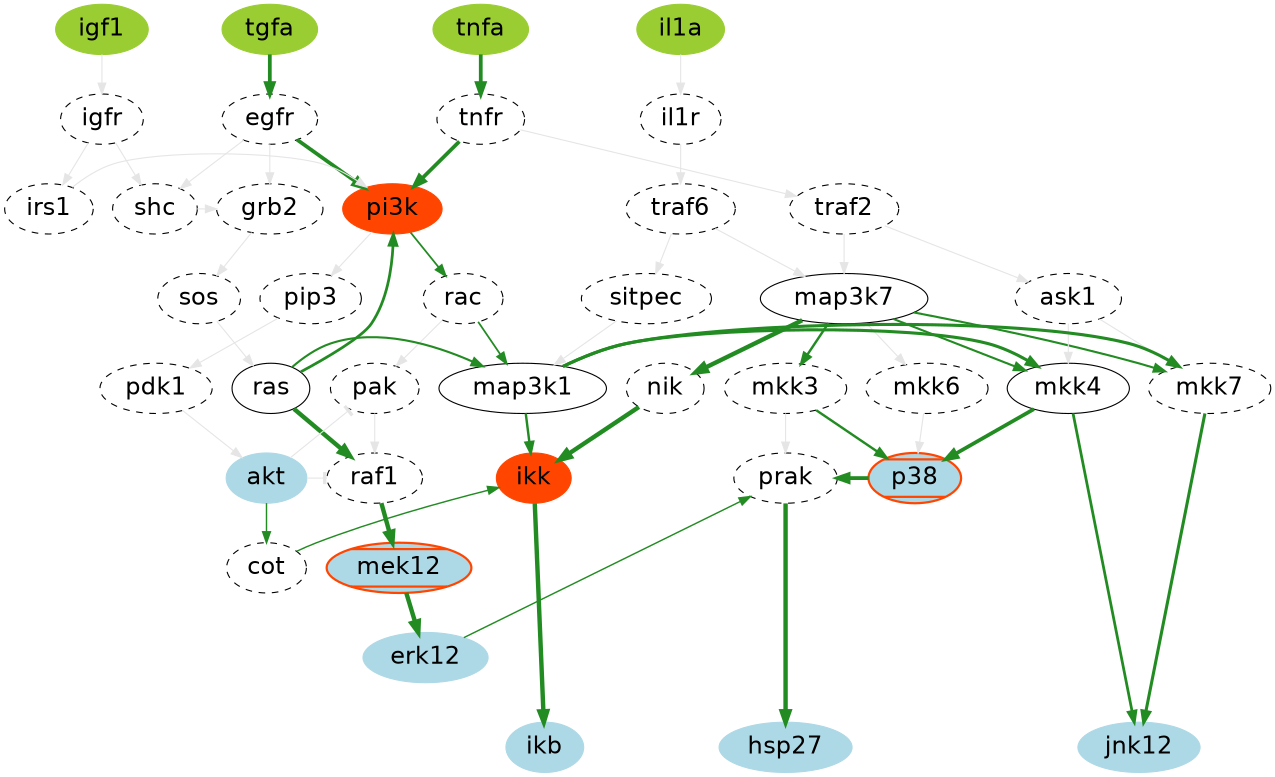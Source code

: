digraph G{
size="8.5,11";
{rank=source;13;24;31;36;}
{rank=same;15;20;29;30;}
{rank=same;8;11;19;22;25;27;}
{rank=same;2;3;5;16;26;37;}
{rank=same;4;9;10;12;14;23;28;33;35;}
{rank=same;1;6;17;18;21;}
{rank=same;7;32;}
{rank=same;34;}
{rank=sink;38;39;40;}
1 [color="black" shape="ellipse" style="dashed" label="prak" fontname=Helvetica fontsize=22.0 ];
2 [color="black" shape="ellipse" style="solid" label="map3k7" fontname=Helvetica fontsize=22.0 ];
3 [color="black" shape="ellipse" style="dashed" label="pip3" fontname=Helvetica fontsize=22.0 ];
4 [color="black" shape="ellipse" style="dashed" label="pak" fontname=Helvetica fontsize=22.0 ];
5 [color="black" shape="ellipse" style="dashed" label="rac" fontname=Helvetica fontsize=22.0 ];
6 [color="black" shape="ellipse" style="dashed" label="raf1" fontname=Helvetica fontsize=22.0 ];
7 [fillcolor="lightblue" color="orangered" shape="ellipse" style="filled, bold, diagonals" label="mek12" fontname=Helvetica fontsize=22.0 ];
8 [color="black" shape="ellipse" style="dashed" label="irs1" fontname=Helvetica fontsize=22.0 ];
9 [color="black" shape="ellipse" style="dashed" label="nik" fontname=Helvetica fontsize=22.0 ];
10 [color="black" shape="ellipse" style="solid" label="map3k1" fontname=Helvetica fontsize=22.0 ];
11 [color="black" shape="ellipse" style="dashed" label="grb2" fontname=Helvetica fontsize=22.0 ];
12 [color="black" shape="ellipse" style="solid" label="mkk4" fontname=Helvetica fontsize=22.0 ];
13 [color="olivedrab3" shape="ellipse" style="filled" label="igf1" fontname=Helvetica fontsize=22.0 ];
14 [color="black" shape="ellipse" style="dashed" label="mkk7" fontname=Helvetica fontsize=22.0 ];
15 [color="black" shape="ellipse" style="dashed" label="igfr" fontname=Helvetica fontsize=22.0 ];
16 [color="black" shape="ellipse" style="dashed" label="sos" fontname=Helvetica fontsize=22.0 ];
17 [color="orangered" shape="ellipse" style="filled" label="ikk" fontname=Helvetica fontsize=22.0 ];
18 [color="lightblue" shape="ellipse" style="filled" label="akt" fontname=Helvetica fontsize=22.0 ];
19 [color="black" shape="ellipse" style="dashed" label="traf6" fontname=Helvetica fontsize=22.0 ];
20 [color="black" shape="ellipse" style="dashed" label="il1r" fontname=Helvetica fontsize=22.0 ];
21 [fillcolor="lightblue" color="orangered" shape="ellipse" style="filled, bold, diagonals" label="p38" fontname=Helvetica fontsize=22.0 ];
22 [color="black" shape="ellipse" style="dashed" label="shc" fontname=Helvetica fontsize=22.0 ];
23 [color="black" shape="ellipse" style="dashed" label="mkk6" fontname=Helvetica fontsize=22.0 ];
24 [color="olivedrab3" shape="ellipse" style="filled" label="tgfa" fontname=Helvetica fontsize=22.0 ];
25 [color="black" shape="ellipse" style="dashed" label="traf2" fontname=Helvetica fontsize=22.0 ];
26 [color="black" shape="ellipse" style="dashed" label="sitpec" fontname=Helvetica fontsize=22.0 ];
27 [color="orangered" shape="ellipse" style="filled" label="pi3k" fontname=Helvetica fontsize=22.0 ];
28 [color="black" shape="ellipse" style="solid" label="ras" fontname=Helvetica fontsize=22.0 ];
29 [color="black" shape="ellipse" style="dashed" label="egfr" fontname=Helvetica fontsize=22.0 ];
30 [color="black" shape="ellipse" style="dashed" label="tnfr" fontname=Helvetica fontsize=22.0 ];
31 [color="olivedrab3" shape="ellipse" style="filled" label="il1a" fontname=Helvetica fontsize=22.0 ];
32 [color="black" shape="ellipse" style="dashed" label="cot" fontname=Helvetica fontsize=22.0 ];
33 [color="black" shape="ellipse" style="dashed" label="mkk3" fontname=Helvetica fontsize=22.0 ];
34 [color="lightblue" shape="ellipse" style="filled" label="erk12" fontname=Helvetica fontsize=22.0 ];
35 [color="black" shape="ellipse" style="dashed" label="pdk1" fontname=Helvetica fontsize=22.0 ];
36 [color="olivedrab3" shape="ellipse" style="filled" label="tnfa" fontname=Helvetica fontsize=22.0 ];
37 [color="black" shape="ellipse" style="dashed" label="ask1" fontname=Helvetica fontsize=22.0 ];
38 [color="lightblue" shape="ellipse" style="filled" label="hsp27" fontname=Helvetica fontsize=22.0 ];
39 [color="lightblue" shape="ellipse" style="filled" label="jnk12" fontname=Helvetica fontsize=22.0 ];
40 [color="lightblue" shape="ellipse" style="filled" label="ikb" fontname=Helvetica fontsize=22.0 ];
1 -> 38[ color="forestgreen" label="" weight="1.000000" penwidth="4" arrowhead="normal" style="solid"];
2 -> 14[ color="forestgreen" label="" weight="1.000000" penwidth="1.9" arrowhead="normal" style="solid"];
2 -> 9[ color="forestgreen" label="" weight="1.000000" penwidth="4" arrowhead="normal" style="solid"];
2 -> 33[ color="forestgreen" label="" weight="1.000000" penwidth="2.2" arrowhead="normal" style="solid"];
2 -> 23[ color="grey90" label="" weight="1.000000" penwidth="1" arrowhead="normal" style="solid"];
2 -> 12[ color="forestgreen" label="" weight="1.000000" penwidth="1.9" arrowhead="normal" style="solid"];
3 -> 35[ color="grey90" label="" weight="1.000000" penwidth="1" arrowhead="normal" style="solid"];
4 -> 6[ color="grey90" label="" weight="1.000000" penwidth="1" arrowhead="normal" style="solid"];
5 -> 10[ color="forestgreen" label="" weight="1.000000" penwidth="1.6" arrowhead="normal" style="solid"];
5 -> 4[ color="grey90" label="" weight="1.000000" penwidth="1" arrowhead="normal" style="solid"];
6 -> 7[ color="forestgreen" label="" weight="1.000000" penwidth="4" arrowhead="normal" style="solid"];
7 -> 34[ color="forestgreen" label="" weight="1.000000" penwidth="4" arrowhead="normal" style="solid"];
8 -> 27[ color="grey90" label="" weight="1.000000" penwidth="1" arrowhead="normal" style="solid"];
9 -> 17[ color="forestgreen" label="" weight="1.000000" penwidth="4" arrowhead="normal" style="solid"];
10 -> 14[ color="forestgreen" label="" weight="1.000000" penwidth="2.8" arrowhead="normal" style="solid"];
10 -> 17[ color="forestgreen" label="" weight="1.000000" penwidth="2.2" arrowhead="normal" style="solid"];
10 -> 12[ color="forestgreen" label="" weight="1.000000" penwidth="2.8" arrowhead="normal" style="solid"];
11 -> 16[ color="grey90" label="" weight="1.000000" penwidth="1" arrowhead="normal" style="solid"];
12 -> 21[ color="forestgreen" label="" weight="1.000000" penwidth="3.4" arrowhead="normal" style="solid"];
12 -> 39[ color="forestgreen" label="" weight="1.000000" penwidth="2.5" arrowhead="normal" style="solid"];
13 -> 15[ color="grey90" label="" weight="1.000000" penwidth="1" arrowhead="normal" style="solid"];
14 -> 39[ color="forestgreen" label="" weight="1.000000" penwidth="2.8" arrowhead="normal" style="solid"];
15 -> 8[ color="grey90" label="" weight="1.000000" penwidth="1" arrowhead="normal" style="solid"];
15 -> 22[ color="grey90" label="" weight="1.000000" penwidth="1" arrowhead="normal" style="solid"];
16 -> 28[ color="grey90" label="" weight="1.000000" penwidth="1" arrowhead="normal" style="solid"];
17 -> 40[ color="forestgreen" label="" weight="1.000000" penwidth="4" arrowhead="normal" style="solid"];
18 -> 6[ color="grey90" label="" weight="1.000000" penwidth="1" arrowhead="tee" style="solid"];
18 -> 32[ color="forestgreen" label="" weight="1.000000" penwidth="1.3" arrowhead="normal" style="solid"];
18 -> 4[ color="grey90" label="" weight="1.000000" penwidth="1" arrowhead="tee" style="solid"];
19 -> 26[ color="grey90" label="" weight="1.000000" penwidth="1" arrowhead="normal" style="solid"];
19 -> 2[ color="grey90" label="" weight="1.000000" penwidth="1" arrowhead="normal" style="solid"];
20 -> 19[ color="grey90" label="" weight="1.000000" penwidth="1" arrowhead="normal" style="solid"];
21 -> 1[ color="forestgreen" label="" weight="1.000000" penwidth="3.4" arrowhead="normal" style="solid"];
22 -> 11[ color="grey90" label="" weight="1.000000" penwidth="1" arrowhead="normal" style="solid"];
23 -> 21[ color="grey90" label="" weight="1.000000" penwidth="1" arrowhead="normal" style="solid"];
24 -> 29[ color="forestgreen" label="" weight="1.000000" penwidth="3.4" arrowhead="normal" style="solid"];
25 -> 37[ color="grey90" label="" weight="1.000000" penwidth="1" arrowhead="normal" style="solid"];
25 -> 2[ color="grey90" label="" weight="1.000000" penwidth="1" arrowhead="normal" style="solid"];
26 -> 10[ color="grey90" label="" weight="1.000000" penwidth="1" arrowhead="normal" style="solid"];
27 -> 5[ color="forestgreen" label="" weight="1.000000" penwidth="1.6" arrowhead="normal" style="solid"];
27 -> 3[ color="grey90" label="" weight="1.000000" penwidth="1" arrowhead="normal" style="solid"];
28 -> 27[ color="forestgreen" label="" weight="1.000000" penwidth="2.5" arrowhead="normal" style="solid"];
28 -> 6[ color="forestgreen" label="" weight="1.000000" penwidth="4" arrowhead="normal" style="solid"];
28 -> 10[ color="forestgreen" label="" weight="1.000000" penwidth="1.9" arrowhead="normal" style="solid"];
29 -> 22[ color="grey90" label="" weight="1.000000" penwidth="1" arrowhead="normal" style="solid"];
29 -> 11[ color="grey90" label="" weight="1.000000" penwidth="1" arrowhead="normal" style="solid"];
29 -> 27[ color="forestgreen" label="" weight="1.000000" penwidth="3.4" arrowhead="normal" style="solid"];
30 -> 25[ color="grey90" label="" weight="1.000000" penwidth="1" arrowhead="normal" style="solid"];
30 -> 27[ color="forestgreen" label="" weight="1.000000" penwidth="3.4" arrowhead="normal" style="solid"];
31 -> 20[ color="grey90" label="" weight="1.000000" penwidth="1" arrowhead="normal" style="solid"];
32 -> 17[ color="forestgreen" label="" weight="1.000000" penwidth="1.3" arrowhead="normal" style="solid"];
33 -> 21[ color="forestgreen" label="" weight="1.000000" penwidth="2.2" arrowhead="normal" style="solid"];
33 -> 1[ color="grey90" label="" weight="1.000000" penwidth="1" arrowhead="normal" style="solid"];
34 -> 1[ color="forestgreen" label="" weight="1.000000" penwidth="1.3" arrowhead="normal" style="solid"];
35 -> 18[ color="grey90" label="" weight="1.000000" penwidth="1" arrowhead="normal" style="solid"];
36 -> 30[ color="forestgreen" label="" weight="1.000000" penwidth="3.4" arrowhead="normal" style="solid"];
37 -> 12[ color="grey90" label="" weight="1.000000" penwidth="1" arrowhead="normal" style="solid"];
37 -> 14[ color="grey90" label="" weight="1.000000" penwidth="1" arrowhead="normal" style="solid"];
}
